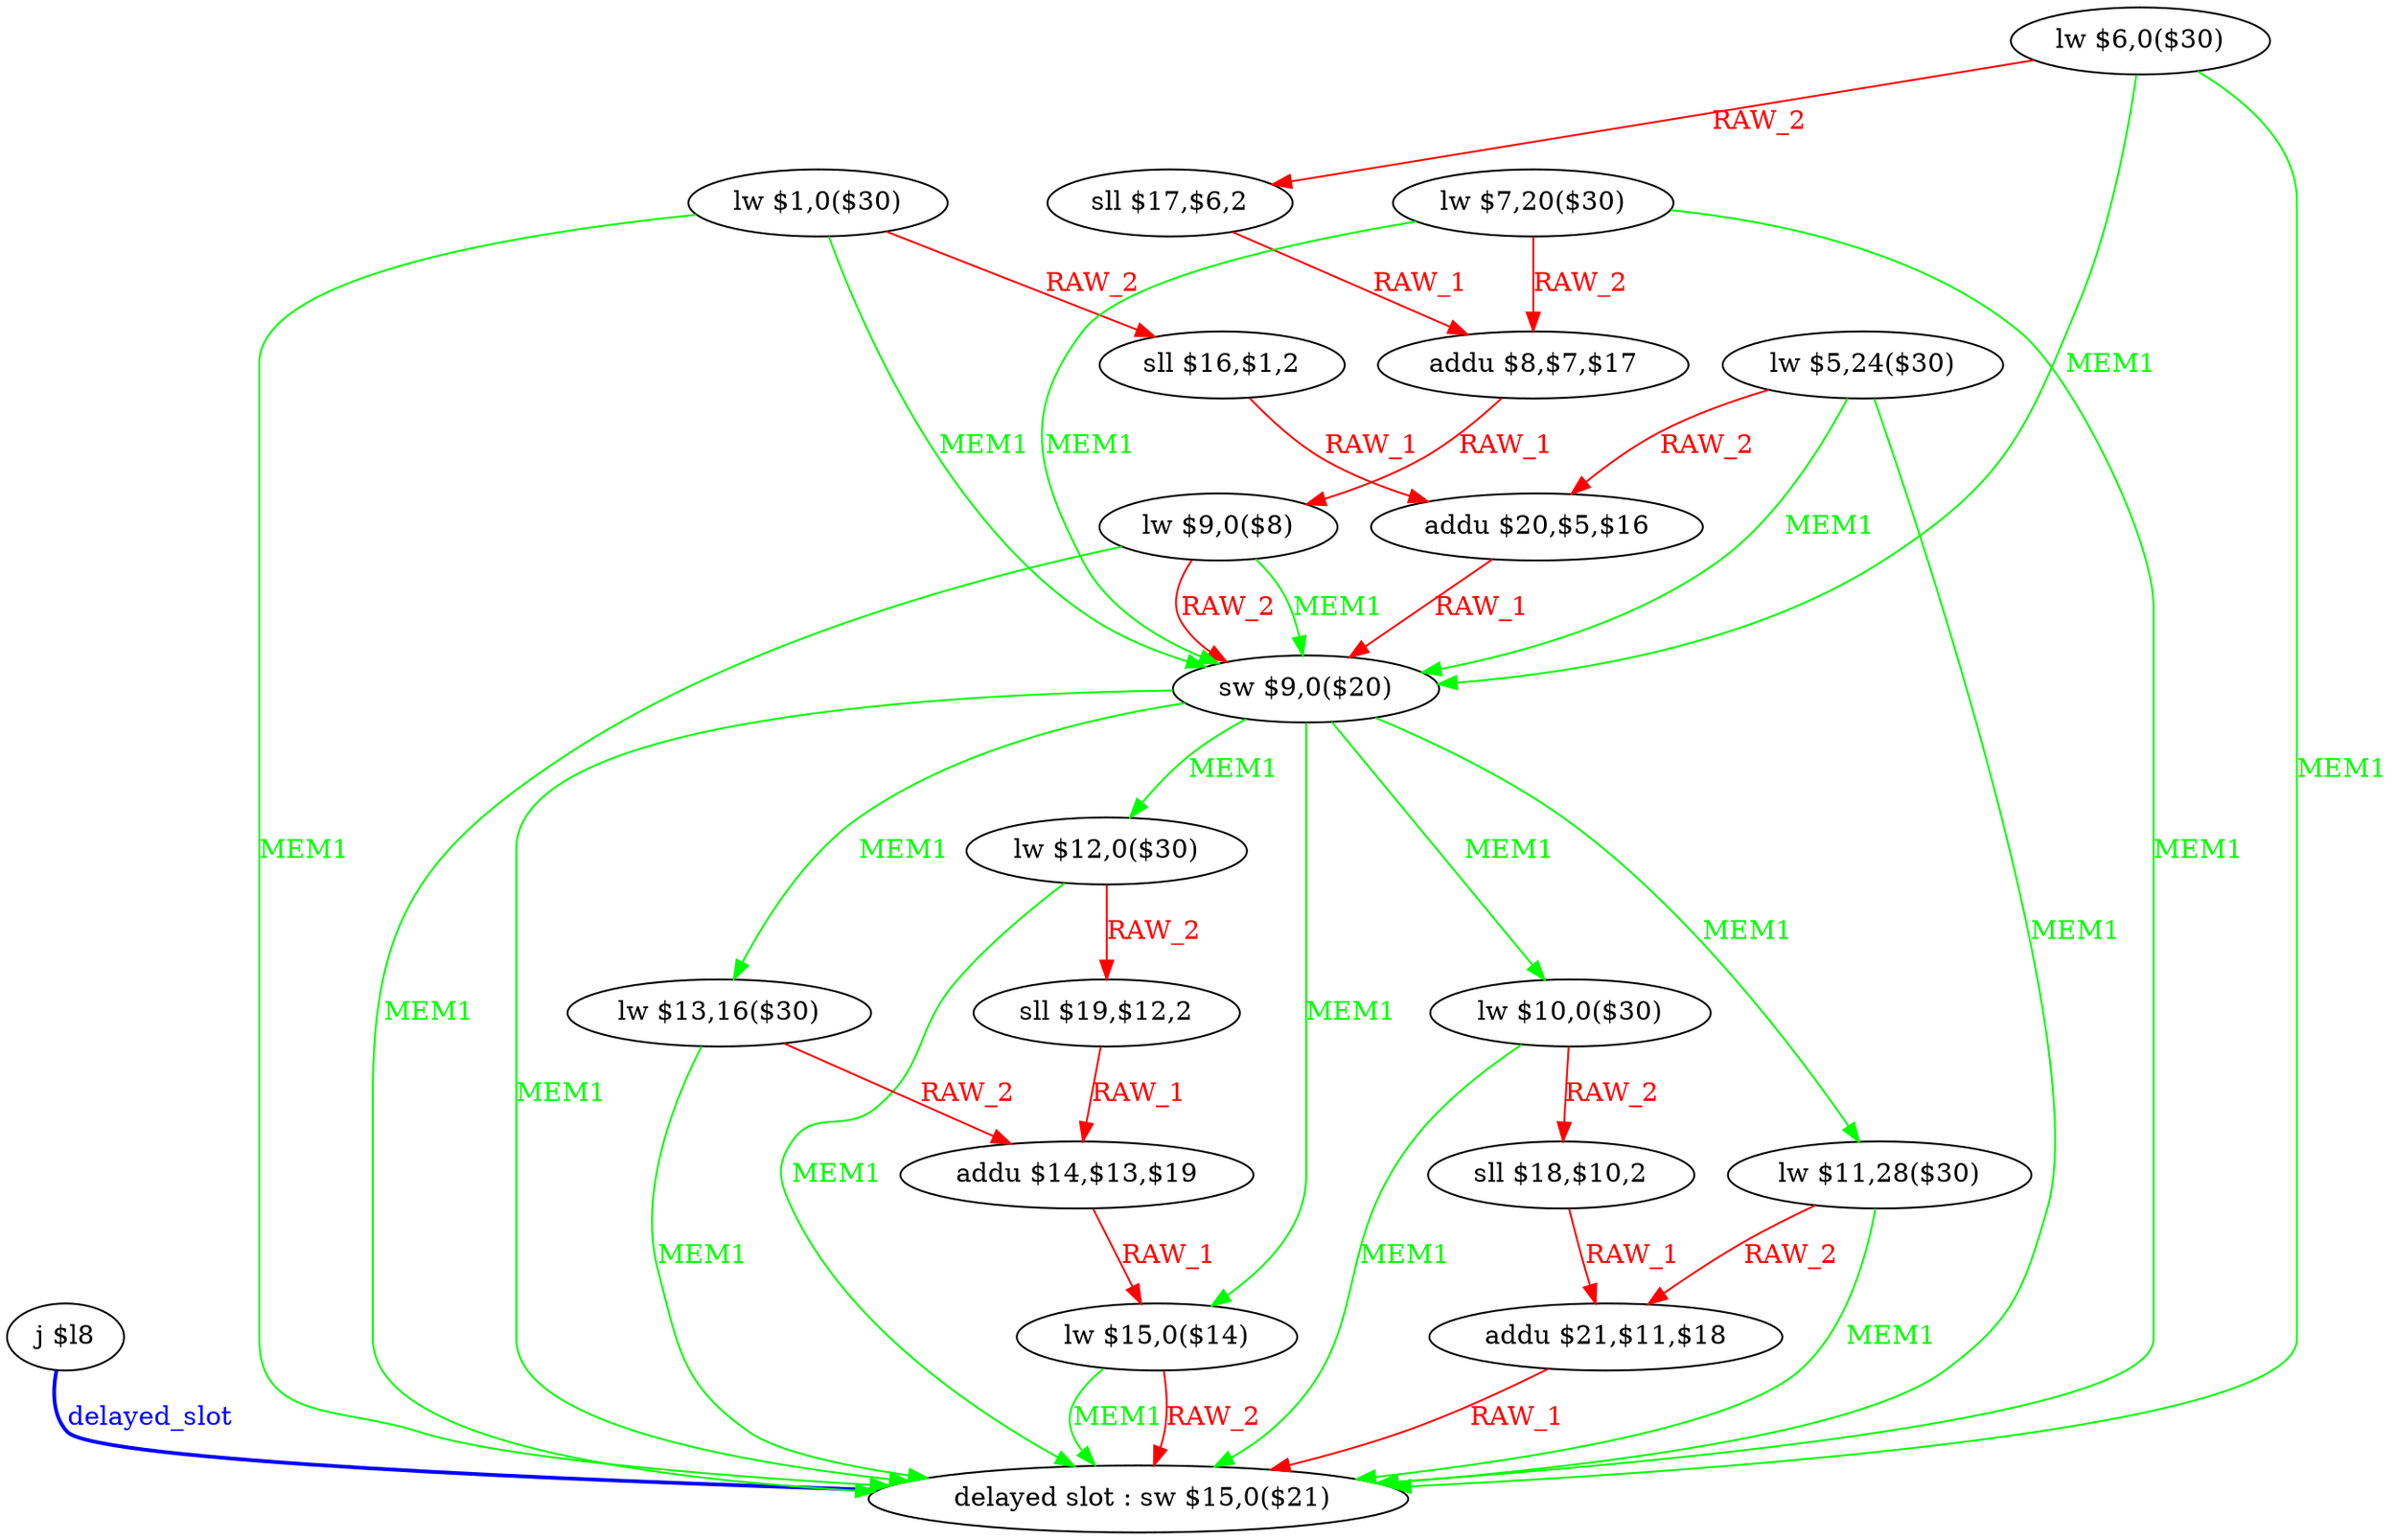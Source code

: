 digraph G1 {
node [shape = ellipse];
i20 [label = " delayed slot : sw $15,0($21)"] ;
i19 ->  i20 [style = bold, dir= none, fontcolor = blue, color = blue, label= "delayed_slot"];
i19 [label = "j $l8"] ;
i0 [label = "lw $1,0($30)"] ;
i0 ->  i1 [color = red, fontcolor = red, label= "RAW_2"];
i0 ->  i9 [color = green, fontcolor = green, label= "MEM1"];
i0 ->  i20 [color = green, fontcolor = green, label= "MEM1"];
i1 [label = "sll $16,$1,2"] ;
i1 ->  i3 [color = red, fontcolor = red, label= "RAW_1"];
i3 [label = "addu $20,$5,$16"] ;
i3 ->  i9 [color = red, fontcolor = red, label= "RAW_1"];
i9 [label = "sw $9,0($20)"] ;
i9 ->  i10 [color = green, fontcolor = green, label= "MEM1"];
i9 ->  i12 [color = green, fontcolor = green, label= "MEM1"];
i9 ->  i14 [color = green, fontcolor = green, label= "MEM1"];
i9 ->  i16 [color = green, fontcolor = green, label= "MEM1"];
i9 ->  i18 [color = green, fontcolor = green, label= "MEM1"];
i9 ->  i20 [color = green, fontcolor = green, label= "MEM1"];
i10 [label = "lw $10,0($30)"] ;
i10 ->  i11 [color = red, fontcolor = red, label= "RAW_2"];
i10 ->  i20 [color = green, fontcolor = green, label= "MEM1"];
i11 [label = "sll $18,$10,2"] ;
i11 ->  i13 [color = red, fontcolor = red, label= "RAW_1"];
i13 [label = "addu $21,$11,$18"] ;
i13 ->  i20 [color = red, fontcolor = red, label= "RAW_1"];
i12 [label = "lw $11,28($30)"] ;
i12 ->  i13 [color = red, fontcolor = red, label= "RAW_2"];
i12 ->  i20 [color = green, fontcolor = green, label= "MEM1"];
i14 [label = "lw $12,0($30)"] ;
i14 ->  i15 [color = red, fontcolor = red, label= "RAW_2"];
i14 ->  i20 [color = green, fontcolor = green, label= "MEM1"];
i15 [label = "sll $19,$12,2"] ;
i15 ->  i17 [color = red, fontcolor = red, label= "RAW_1"];
i17 [label = "addu $14,$13,$19"] ;
i17 ->  i18 [color = red, fontcolor = red, label= "RAW_1"];
i18 [label = "lw $15,0($14)"] ;
i18 ->  i20 [color = green, fontcolor = green, label= "MEM1"];
i18 ->  i20 [color = red, fontcolor = red, label= "RAW_2"];
i16 [label = "lw $13,16($30)"] ;
i16 ->  i17 [color = red, fontcolor = red, label= "RAW_2"];
i16 ->  i20 [color = green, fontcolor = green, label= "MEM1"];
i2 [label = "lw $5,24($30)"] ;
i2 ->  i3 [color = red, fontcolor = red, label= "RAW_2"];
i2 ->  i9 [color = green, fontcolor = green, label= "MEM1"];
i2 ->  i20 [color = green, fontcolor = green, label= "MEM1"];
i4 [label = "lw $6,0($30)"] ;
i4 ->  i5 [color = red, fontcolor = red, label= "RAW_2"];
i4 ->  i9 [color = green, fontcolor = green, label= "MEM1"];
i4 ->  i20 [color = green, fontcolor = green, label= "MEM1"];
i5 [label = "sll $17,$6,2"] ;
i5 ->  i7 [color = red, fontcolor = red, label= "RAW_1"];
i7 [label = "addu $8,$7,$17"] ;
i7 ->  i8 [color = red, fontcolor = red, label= "RAW_1"];
i8 [label = "lw $9,0($8)"] ;
i8 ->  i9 [color = green, fontcolor = green, label= "MEM1"];
i8 ->  i9 [color = red, fontcolor = red, label= "RAW_2"];
i8 ->  i20 [color = green, fontcolor = green, label= "MEM1"];
i6 [label = "lw $7,20($30)"] ;
i6 ->  i7 [color = red, fontcolor = red, label= "RAW_2"];
i6 ->  i9 [color = green, fontcolor = green, label= "MEM1"];
i6 ->  i20 [color = green, fontcolor = green, label= "MEM1"];
}
